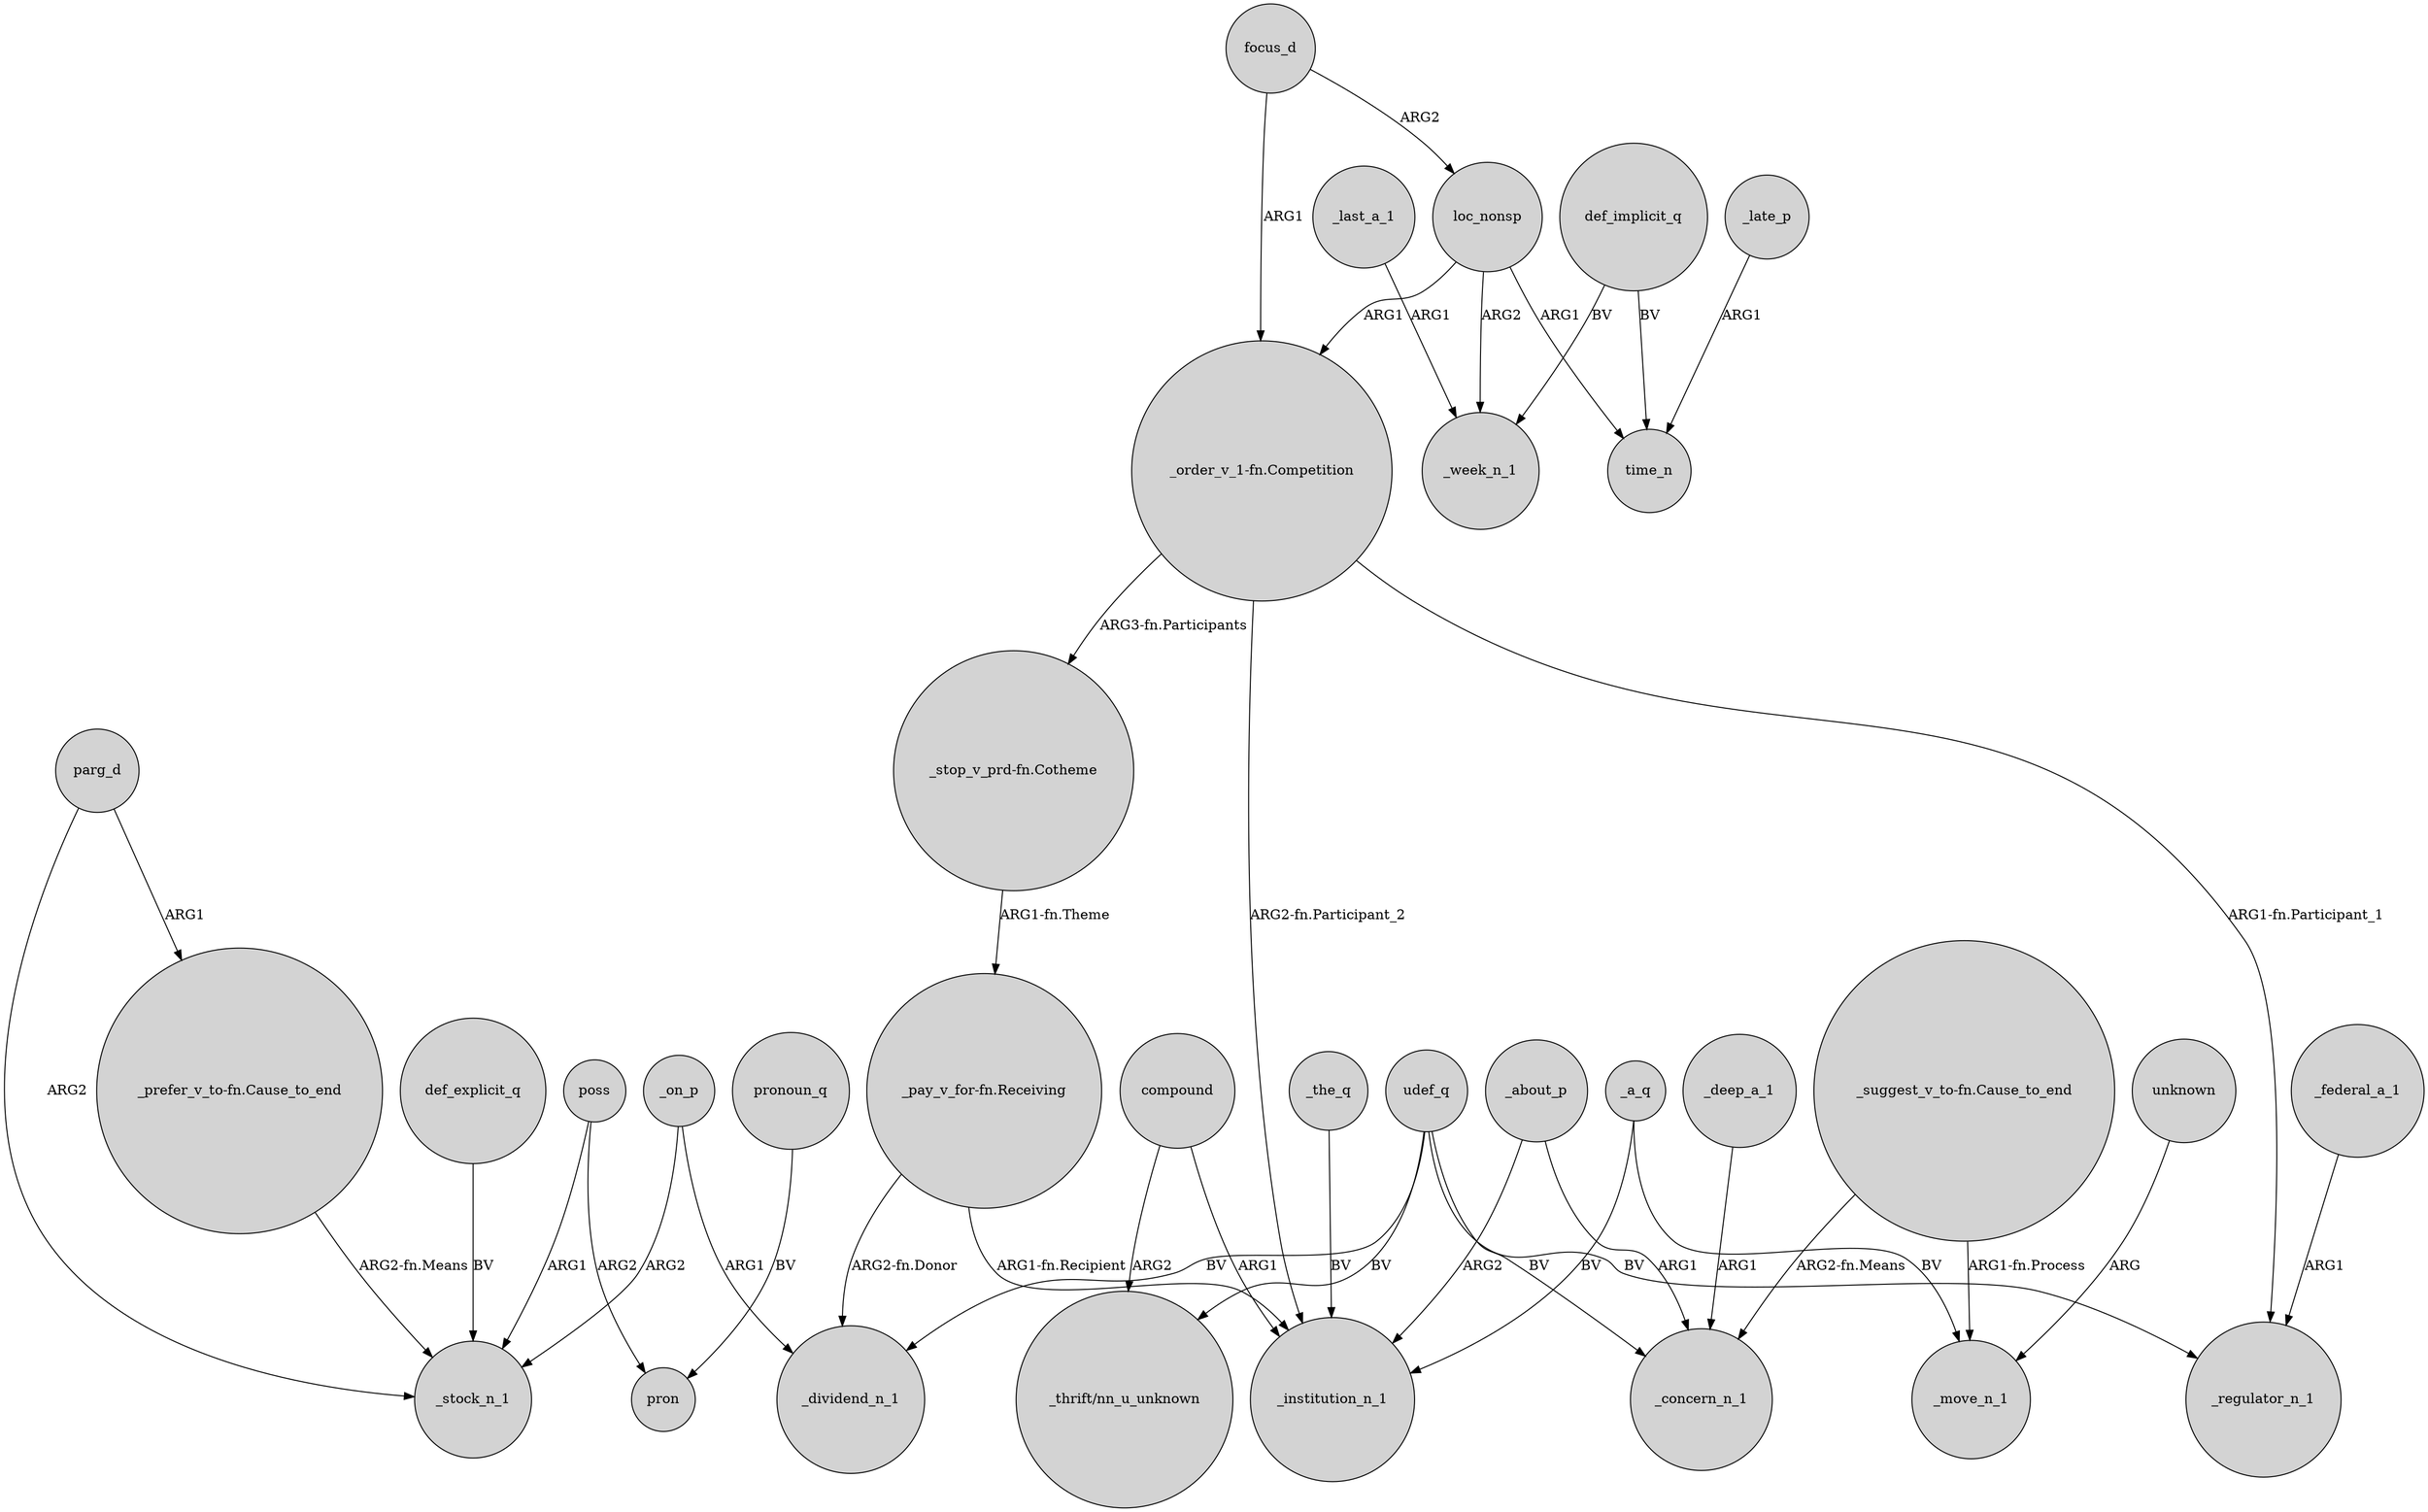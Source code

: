 digraph {
	node [shape=circle style=filled]
	udef_q -> _dividend_n_1 [label=BV]
	"_suggest_v_to-fn.Cause_to_end" -> _concern_n_1 [label="ARG2-fn.Means"]
	udef_q -> _regulator_n_1 [label=BV]
	_a_q -> _institution_n_1 [label=BV]
	compound -> _institution_n_1 [label=ARG1]
	_about_p -> _institution_n_1 [label=ARG2]
	"_order_v_1-fn.Competition" -> _regulator_n_1 [label="ARG1-fn.Participant_1"]
	loc_nonsp -> "_order_v_1-fn.Competition" [label=ARG1]
	def_explicit_q -> _stock_n_1 [label=BV]
	_on_p -> _stock_n_1 [label=ARG2]
	_about_p -> _concern_n_1 [label=ARG1]
	loc_nonsp -> _week_n_1 [label=ARG2]
	focus_d -> loc_nonsp [label=ARG2]
	"_order_v_1-fn.Competition" -> _institution_n_1 [label="ARG2-fn.Participant_2"]
	"_suggest_v_to-fn.Cause_to_end" -> _move_n_1 [label="ARG1-fn.Process"]
	"_stop_v_prd-fn.Cotheme" -> "_pay_v_for-fn.Receiving" [label="ARG1-fn.Theme"]
	pronoun_q -> pron [label=BV]
	"_prefer_v_to-fn.Cause_to_end" -> _stock_n_1 [label="ARG2-fn.Means"]
	poss -> pron [label=ARG2]
	"_order_v_1-fn.Competition" -> "_stop_v_prd-fn.Cotheme" [label="ARG3-fn.Participants"]
	_last_a_1 -> _week_n_1 [label=ARG1]
	poss -> _stock_n_1 [label=ARG1]
	_deep_a_1 -> _concern_n_1 [label=ARG1]
	compound -> "_thrift/nn_u_unknown" [label=ARG2]
	_late_p -> time_n [label=ARG1]
	def_implicit_q -> _week_n_1 [label=BV]
	loc_nonsp -> time_n [label=ARG1]
	parg_d -> "_prefer_v_to-fn.Cause_to_end" [label=ARG1]
	_federal_a_1 -> _regulator_n_1 [label=ARG1]
	"_pay_v_for-fn.Receiving" -> _dividend_n_1 [label="ARG2-fn.Donor"]
	udef_q -> _concern_n_1 [label=BV]
	_a_q -> _move_n_1 [label=BV]
	_the_q -> _institution_n_1 [label=BV]
	focus_d -> "_order_v_1-fn.Competition" [label=ARG1]
	def_implicit_q -> time_n [label=BV]
	_on_p -> _dividend_n_1 [label=ARG1]
	unknown -> _move_n_1 [label=ARG]
	"_pay_v_for-fn.Receiving" -> _institution_n_1 [label="ARG1-fn.Recipient"]
	parg_d -> _stock_n_1 [label=ARG2]
	udef_q -> "_thrift/nn_u_unknown" [label=BV]
}
